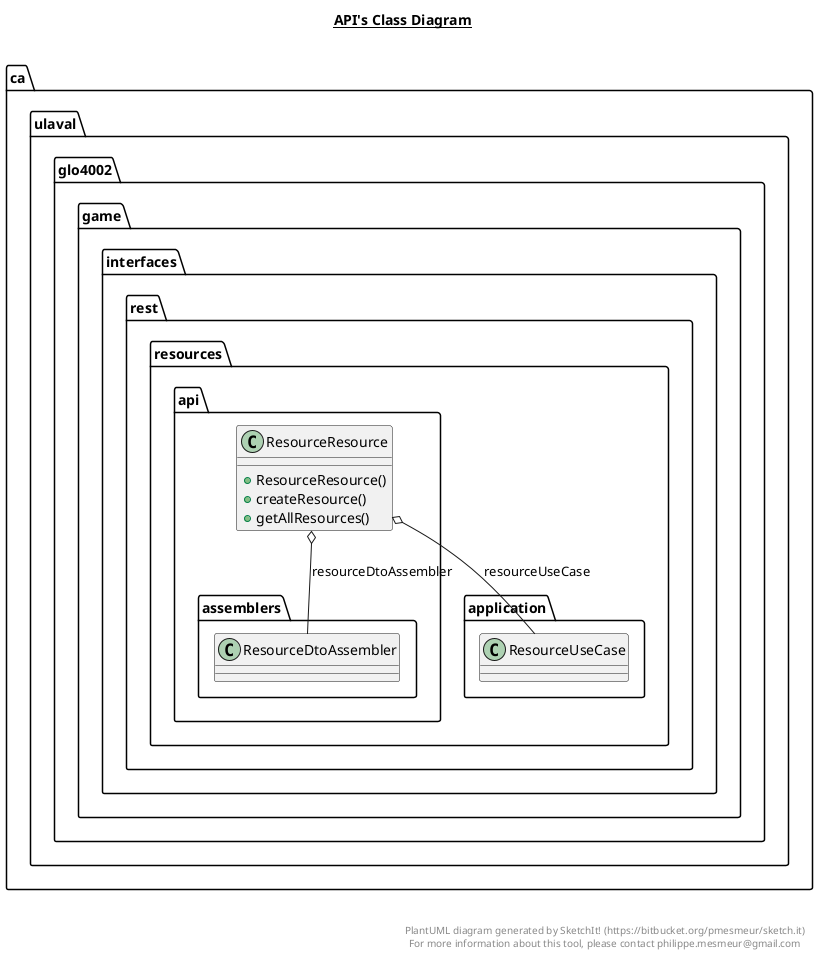 @startuml

title __API's Class Diagram__\n

  namespace ca.ulaval.glo4002.game {
    namespace interfaces.rest {
      namespace resources.api {
        class ca.ulaval.glo4002.game.interfaces.rest.resources.api.ResourceResource {
            + ResourceResource()
            + createResource()
            + getAllResources()
        }
      }
    }
  }
  

  ca.ulaval.glo4002.game.interfaces.rest.resources.api.ResourceResource o-- ca.ulaval.glo4002.game.interfaces.rest.resources.api.assemblers.ResourceDtoAssembler : resourceDtoAssembler
  ca.ulaval.glo4002.game.interfaces.rest.resources.api.ResourceResource o-- ca.ulaval.glo4002.game.interfaces.rest.resources.application.ResourceUseCase : resourceUseCase


right footer


PlantUML diagram generated by SketchIt! (https://bitbucket.org/pmesmeur/sketch.it)
For more information about this tool, please contact philippe.mesmeur@gmail.com
endfooter

@enduml
